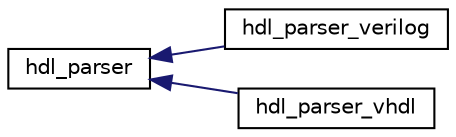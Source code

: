 digraph "Graphical Class Hierarchy"
{
  edge [fontname="Helvetica",fontsize="10",labelfontname="Helvetica",labelfontsize="10"];
  node [fontname="Helvetica",fontsize="10",shape=record];
  rankdir="LR";
  Node0 [label="hdl_parser",height=0.2,width=0.4,color="black", fillcolor="white", style="filled",URL="$db/d90/classhdl__parser.html"];
  Node0 -> Node1 [dir="back",color="midnightblue",fontsize="10",style="solid",fontname="Helvetica"];
  Node1 [label="hdl_parser_verilog",height=0.2,width=0.4,color="black", fillcolor="white", style="filled",URL="$de/d78/classhdl__parser__verilog.html"];
  Node0 -> Node2 [dir="back",color="midnightblue",fontsize="10",style="solid",fontname="Helvetica"];
  Node2 [label="hdl_parser_vhdl",height=0.2,width=0.4,color="black", fillcolor="white", style="filled",URL="$d7/d03/classhdl__parser__vhdl.html"];
}
